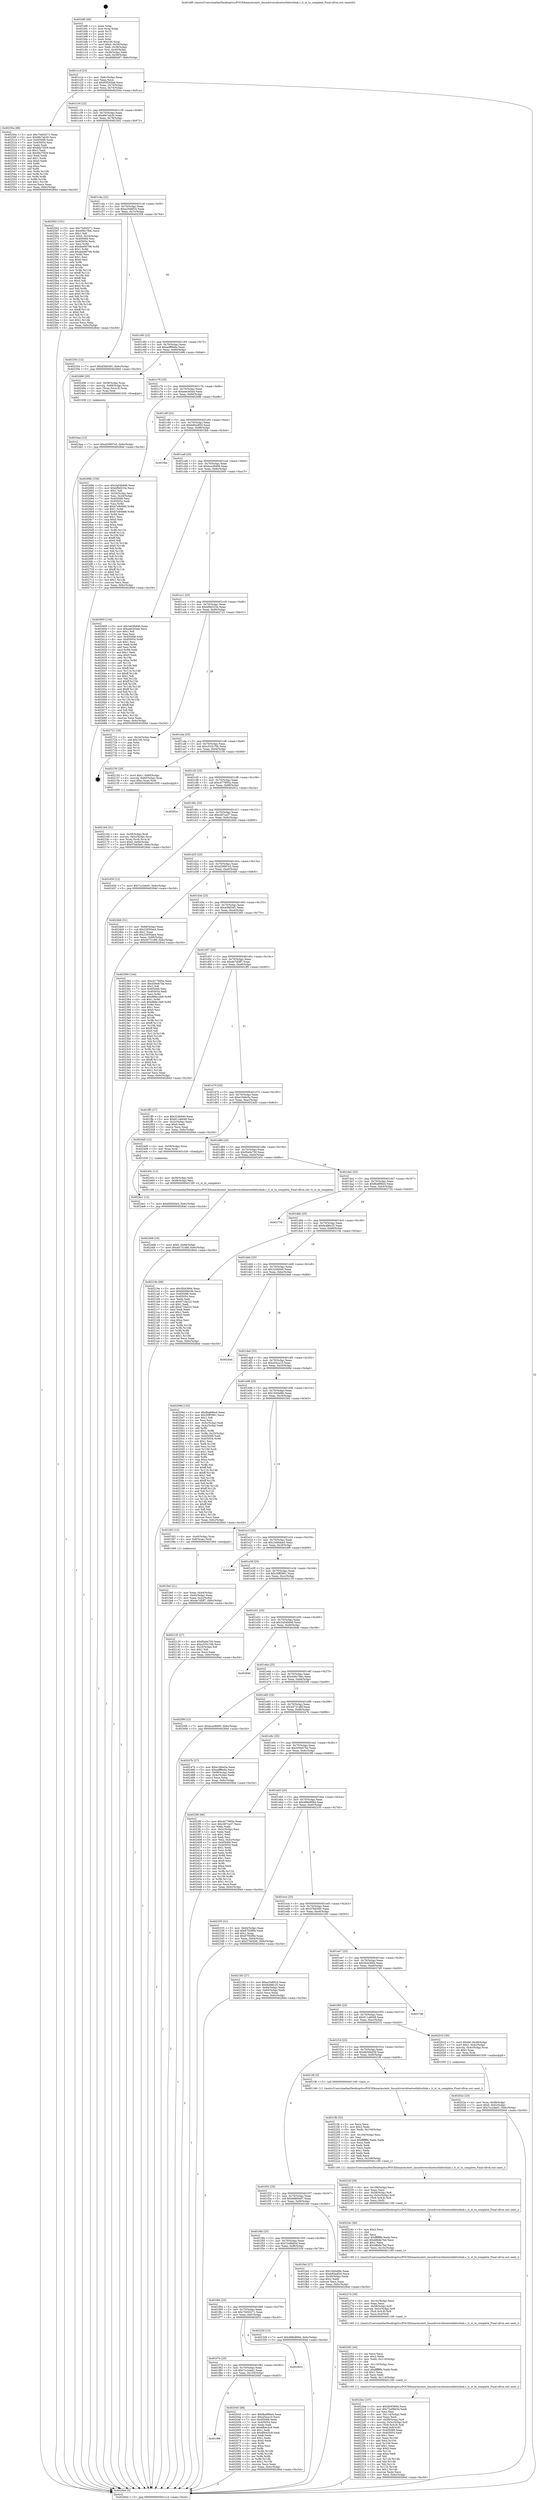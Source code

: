digraph "0x401bf0" {
  label = "0x401bf0 (/mnt/c/Users/mathe/Desktop/tcc/POCII/binaries/extr_linuxdriversbluetoothbtwilink.c_ti_st_tx_complete_Final-ollvm.out::main(0))"
  labelloc = "t"
  node[shape=record]

  Entry [label="",width=0.3,height=0.3,shape=circle,fillcolor=black,style=filled]
  "0x401c1d" [label="{
     0x401c1d [23]\l
     | [instrs]\l
     &nbsp;&nbsp;0x401c1d \<+3\>: mov -0x6c(%rbp),%eax\l
     &nbsp;&nbsp;0x401c20 \<+2\>: mov %eax,%ecx\l
     &nbsp;&nbsp;0x401c22 \<+6\>: sub $0x85f260a4,%ecx\l
     &nbsp;&nbsp;0x401c28 \<+3\>: mov %eax,-0x70(%rbp)\l
     &nbsp;&nbsp;0x401c2b \<+3\>: mov %ecx,-0x74(%rbp)\l
     &nbsp;&nbsp;0x401c2e \<+6\>: je 000000000040250a \<main+0x91a\>\l
  }"]
  "0x40250a" [label="{
     0x40250a [88]\l
     | [instrs]\l
     &nbsp;&nbsp;0x40250a \<+5\>: mov $0x75d50271,%eax\l
     &nbsp;&nbsp;0x40250f \<+5\>: mov $0x8fe7ab30,%ecx\l
     &nbsp;&nbsp;0x402514 \<+7\>: mov 0x405068,%edx\l
     &nbsp;&nbsp;0x40251b \<+7\>: mov 0x405054,%esi\l
     &nbsp;&nbsp;0x402522 \<+2\>: mov %edx,%edi\l
     &nbsp;&nbsp;0x402524 \<+6\>: add $0x6fa75f29,%edi\l
     &nbsp;&nbsp;0x40252a \<+3\>: sub $0x1,%edi\l
     &nbsp;&nbsp;0x40252d \<+6\>: sub $0x6fa75f29,%edi\l
     &nbsp;&nbsp;0x402533 \<+3\>: imul %edi,%edx\l
     &nbsp;&nbsp;0x402536 \<+3\>: and $0x1,%edx\l
     &nbsp;&nbsp;0x402539 \<+3\>: cmp $0x0,%edx\l
     &nbsp;&nbsp;0x40253c \<+4\>: sete %r8b\l
     &nbsp;&nbsp;0x402540 \<+3\>: cmp $0xa,%esi\l
     &nbsp;&nbsp;0x402543 \<+4\>: setl %r9b\l
     &nbsp;&nbsp;0x402547 \<+3\>: mov %r8b,%r10b\l
     &nbsp;&nbsp;0x40254a \<+3\>: and %r9b,%r10b\l
     &nbsp;&nbsp;0x40254d \<+3\>: xor %r9b,%r8b\l
     &nbsp;&nbsp;0x402550 \<+3\>: or %r8b,%r10b\l
     &nbsp;&nbsp;0x402553 \<+4\>: test $0x1,%r10b\l
     &nbsp;&nbsp;0x402557 \<+3\>: cmovne %ecx,%eax\l
     &nbsp;&nbsp;0x40255a \<+3\>: mov %eax,-0x6c(%rbp)\l
     &nbsp;&nbsp;0x40255d \<+5\>: jmp 000000000040284d \<main+0xc5d\>\l
  }"]
  "0x401c34" [label="{
     0x401c34 [22]\l
     | [instrs]\l
     &nbsp;&nbsp;0x401c34 \<+5\>: jmp 0000000000401c39 \<main+0x49\>\l
     &nbsp;&nbsp;0x401c39 \<+3\>: mov -0x70(%rbp),%eax\l
     &nbsp;&nbsp;0x401c3c \<+5\>: sub $0x8fe7ab30,%eax\l
     &nbsp;&nbsp;0x401c41 \<+3\>: mov %eax,-0x78(%rbp)\l
     &nbsp;&nbsp;0x401c44 \<+6\>: je 0000000000402562 \<main+0x972\>\l
  }"]
  Exit [label="",width=0.3,height=0.3,shape=circle,fillcolor=black,style=filled,peripheries=2]
  "0x402562" [label="{
     0x402562 [151]\l
     | [instrs]\l
     &nbsp;&nbsp;0x402562 \<+5\>: mov $0x75d50271,%eax\l
     &nbsp;&nbsp;0x402567 \<+5\>: mov $0x406c78dc,%ecx\l
     &nbsp;&nbsp;0x40256c \<+2\>: mov $0x1,%dl\l
     &nbsp;&nbsp;0x40256e \<+7\>: movl $0x0,-0x34(%rbp)\l
     &nbsp;&nbsp;0x402575 \<+7\>: mov 0x405068,%esi\l
     &nbsp;&nbsp;0x40257c \<+7\>: mov 0x405054,%edi\l
     &nbsp;&nbsp;0x402583 \<+3\>: mov %esi,%r8d\l
     &nbsp;&nbsp;0x402586 \<+7\>: sub $0xdeb00798,%r8d\l
     &nbsp;&nbsp;0x40258d \<+4\>: sub $0x1,%r8d\l
     &nbsp;&nbsp;0x402591 \<+7\>: add $0xdeb00798,%r8d\l
     &nbsp;&nbsp;0x402598 \<+4\>: imul %r8d,%esi\l
     &nbsp;&nbsp;0x40259c \<+3\>: and $0x1,%esi\l
     &nbsp;&nbsp;0x40259f \<+3\>: cmp $0x0,%esi\l
     &nbsp;&nbsp;0x4025a2 \<+4\>: sete %r9b\l
     &nbsp;&nbsp;0x4025a6 \<+3\>: cmp $0xa,%edi\l
     &nbsp;&nbsp;0x4025a9 \<+4\>: setl %r10b\l
     &nbsp;&nbsp;0x4025ad \<+3\>: mov %r9b,%r11b\l
     &nbsp;&nbsp;0x4025b0 \<+4\>: xor $0xff,%r11b\l
     &nbsp;&nbsp;0x4025b4 \<+3\>: mov %r10b,%bl\l
     &nbsp;&nbsp;0x4025b7 \<+3\>: xor $0xff,%bl\l
     &nbsp;&nbsp;0x4025ba \<+3\>: xor $0x0,%dl\l
     &nbsp;&nbsp;0x4025bd \<+3\>: mov %r11b,%r14b\l
     &nbsp;&nbsp;0x4025c0 \<+4\>: and $0x0,%r14b\l
     &nbsp;&nbsp;0x4025c4 \<+3\>: and %dl,%r9b\l
     &nbsp;&nbsp;0x4025c7 \<+3\>: mov %bl,%r15b\l
     &nbsp;&nbsp;0x4025ca \<+4\>: and $0x0,%r15b\l
     &nbsp;&nbsp;0x4025ce \<+3\>: and %dl,%r10b\l
     &nbsp;&nbsp;0x4025d1 \<+3\>: or %r9b,%r14b\l
     &nbsp;&nbsp;0x4025d4 \<+3\>: or %r10b,%r15b\l
     &nbsp;&nbsp;0x4025d7 \<+3\>: xor %r15b,%r14b\l
     &nbsp;&nbsp;0x4025da \<+3\>: or %bl,%r11b\l
     &nbsp;&nbsp;0x4025dd \<+4\>: xor $0xff,%r11b\l
     &nbsp;&nbsp;0x4025e1 \<+3\>: or $0x0,%dl\l
     &nbsp;&nbsp;0x4025e4 \<+3\>: and %dl,%r11b\l
     &nbsp;&nbsp;0x4025e7 \<+3\>: or %r11b,%r14b\l
     &nbsp;&nbsp;0x4025ea \<+4\>: test $0x1,%r14b\l
     &nbsp;&nbsp;0x4025ee \<+3\>: cmovne %ecx,%eax\l
     &nbsp;&nbsp;0x4025f1 \<+3\>: mov %eax,-0x6c(%rbp)\l
     &nbsp;&nbsp;0x4025f4 \<+5\>: jmp 000000000040284d \<main+0xc5d\>\l
  }"]
  "0x401c4a" [label="{
     0x401c4a [22]\l
     | [instrs]\l
     &nbsp;&nbsp;0x401c4a \<+5\>: jmp 0000000000401c4f \<main+0x5f\>\l
     &nbsp;&nbsp;0x401c4f \<+3\>: mov -0x70(%rbp),%eax\l
     &nbsp;&nbsp;0x401c52 \<+5\>: sub $0xa25d6f1b,%eax\l
     &nbsp;&nbsp;0x401c57 \<+3\>: mov %eax,-0x7c(%rbp)\l
     &nbsp;&nbsp;0x401c5a \<+6\>: je 0000000000402354 \<main+0x764\>\l
  }"]
  "0x4024e1" [label="{
     0x4024e1 [12]\l
     | [instrs]\l
     &nbsp;&nbsp;0x4024e1 \<+7\>: movl $0x85f260a4,-0x6c(%rbp)\l
     &nbsp;&nbsp;0x4024e8 \<+5\>: jmp 000000000040284d \<main+0xc5d\>\l
  }"]
  "0x402354" [label="{
     0x402354 [12]\l
     | [instrs]\l
     &nbsp;&nbsp;0x402354 \<+7\>: movl $0xd3fd54f1,-0x6c(%rbp)\l
     &nbsp;&nbsp;0x40235b \<+5\>: jmp 000000000040284d \<main+0xc5d\>\l
  }"]
  "0x401c60" [label="{
     0x401c60 [22]\l
     | [instrs]\l
     &nbsp;&nbsp;0x401c60 \<+5\>: jmp 0000000000401c65 \<main+0x75\>\l
     &nbsp;&nbsp;0x401c65 \<+3\>: mov -0x70(%rbp),%eax\l
     &nbsp;&nbsp;0x401c68 \<+5\>: sub $0xadff9e9a,%eax\l
     &nbsp;&nbsp;0x401c6d \<+3\>: mov %eax,-0x80(%rbp)\l
     &nbsp;&nbsp;0x401c70 \<+6\>: je 0000000000402496 \<main+0x8a6\>\l
  }"]
  "0x4024aa" [label="{
     0x4024aa [12]\l
     | [instrs]\l
     &nbsp;&nbsp;0x4024aa \<+7\>: movl $0xd29697e5,-0x6c(%rbp)\l
     &nbsp;&nbsp;0x4024b1 \<+5\>: jmp 000000000040284d \<main+0xc5d\>\l
  }"]
  "0x402496" [label="{
     0x402496 [20]\l
     | [instrs]\l
     &nbsp;&nbsp;0x402496 \<+4\>: mov -0x58(%rbp),%rax\l
     &nbsp;&nbsp;0x40249a \<+4\>: movslq -0x68(%rbp),%rcx\l
     &nbsp;&nbsp;0x40249e \<+4\>: mov (%rax,%rcx,8),%rax\l
     &nbsp;&nbsp;0x4024a2 \<+3\>: mov %rax,%rdi\l
     &nbsp;&nbsp;0x4024a5 \<+5\>: call 0000000000401030 \<free@plt\>\l
     | [calls]\l
     &nbsp;&nbsp;0x401030 \{1\} (unknown)\l
  }"]
  "0x401c76" [label="{
     0x401c76 [25]\l
     | [instrs]\l
     &nbsp;&nbsp;0x401c76 \<+5\>: jmp 0000000000401c7b \<main+0x8b\>\l
     &nbsp;&nbsp;0x401c7b \<+3\>: mov -0x70(%rbp),%eax\l
     &nbsp;&nbsp;0x401c7e \<+5\>: sub $0xaee3e5a4,%eax\l
     &nbsp;&nbsp;0x401c83 \<+6\>: mov %eax,-0x84(%rbp)\l
     &nbsp;&nbsp;0x401c89 \<+6\>: je 000000000040268b \<main+0xa9b\>\l
  }"]
  "0x402468" [label="{
     0x402468 [19]\l
     | [instrs]\l
     &nbsp;&nbsp;0x402468 \<+7\>: movl $0x0,-0x68(%rbp)\l
     &nbsp;&nbsp;0x40246f \<+7\>: movl $0x44731d6f,-0x6c(%rbp)\l
     &nbsp;&nbsp;0x402476 \<+5\>: jmp 000000000040284d \<main+0xc5d\>\l
  }"]
  "0x40268b" [label="{
     0x40268b [150]\l
     | [instrs]\l
     &nbsp;&nbsp;0x40268b \<+5\>: mov $0x3a04b846,%eax\l
     &nbsp;&nbsp;0x402690 \<+5\>: mov $0xbf9d333e,%ecx\l
     &nbsp;&nbsp;0x402695 \<+2\>: mov $0x1,%dl\l
     &nbsp;&nbsp;0x402697 \<+3\>: mov -0x34(%rbp),%esi\l
     &nbsp;&nbsp;0x40269a \<+3\>: mov %esi,-0x24(%rbp)\l
     &nbsp;&nbsp;0x40269d \<+7\>: mov 0x405068,%esi\l
     &nbsp;&nbsp;0x4026a4 \<+7\>: mov 0x405054,%edi\l
     &nbsp;&nbsp;0x4026ab \<+3\>: mov %esi,%r8d\l
     &nbsp;&nbsp;0x4026ae \<+7\>: add $0xb7e84b66,%r8d\l
     &nbsp;&nbsp;0x4026b5 \<+4\>: sub $0x1,%r8d\l
     &nbsp;&nbsp;0x4026b9 \<+7\>: sub $0xb7e84b66,%r8d\l
     &nbsp;&nbsp;0x4026c0 \<+4\>: imul %r8d,%esi\l
     &nbsp;&nbsp;0x4026c4 \<+3\>: and $0x1,%esi\l
     &nbsp;&nbsp;0x4026c7 \<+3\>: cmp $0x0,%esi\l
     &nbsp;&nbsp;0x4026ca \<+4\>: sete %r9b\l
     &nbsp;&nbsp;0x4026ce \<+3\>: cmp $0xa,%edi\l
     &nbsp;&nbsp;0x4026d1 \<+4\>: setl %r10b\l
     &nbsp;&nbsp;0x4026d5 \<+3\>: mov %r9b,%r11b\l
     &nbsp;&nbsp;0x4026d8 \<+4\>: xor $0xff,%r11b\l
     &nbsp;&nbsp;0x4026dc \<+3\>: mov %r10b,%bl\l
     &nbsp;&nbsp;0x4026df \<+3\>: xor $0xff,%bl\l
     &nbsp;&nbsp;0x4026e2 \<+3\>: xor $0x0,%dl\l
     &nbsp;&nbsp;0x4026e5 \<+3\>: mov %r11b,%r14b\l
     &nbsp;&nbsp;0x4026e8 \<+4\>: and $0x0,%r14b\l
     &nbsp;&nbsp;0x4026ec \<+3\>: and %dl,%r9b\l
     &nbsp;&nbsp;0x4026ef \<+3\>: mov %bl,%r15b\l
     &nbsp;&nbsp;0x4026f2 \<+4\>: and $0x0,%r15b\l
     &nbsp;&nbsp;0x4026f6 \<+3\>: and %dl,%r10b\l
     &nbsp;&nbsp;0x4026f9 \<+3\>: or %r9b,%r14b\l
     &nbsp;&nbsp;0x4026fc \<+3\>: or %r10b,%r15b\l
     &nbsp;&nbsp;0x4026ff \<+3\>: xor %r15b,%r14b\l
     &nbsp;&nbsp;0x402702 \<+3\>: or %bl,%r11b\l
     &nbsp;&nbsp;0x402705 \<+4\>: xor $0xff,%r11b\l
     &nbsp;&nbsp;0x402709 \<+3\>: or $0x0,%dl\l
     &nbsp;&nbsp;0x40270c \<+3\>: and %dl,%r11b\l
     &nbsp;&nbsp;0x40270f \<+3\>: or %r11b,%r14b\l
     &nbsp;&nbsp;0x402712 \<+4\>: test $0x1,%r14b\l
     &nbsp;&nbsp;0x402716 \<+3\>: cmovne %ecx,%eax\l
     &nbsp;&nbsp;0x402719 \<+3\>: mov %eax,-0x6c(%rbp)\l
     &nbsp;&nbsp;0x40271c \<+5\>: jmp 000000000040284d \<main+0xc5d\>\l
  }"]
  "0x401c8f" [label="{
     0x401c8f [25]\l
     | [instrs]\l
     &nbsp;&nbsp;0x401c8f \<+5\>: jmp 0000000000401c94 \<main+0xa4\>\l
     &nbsp;&nbsp;0x401c94 \<+3\>: mov -0x70(%rbp),%eax\l
     &nbsp;&nbsp;0x401c97 \<+5\>: sub $0xb85adf20,%eax\l
     &nbsp;&nbsp;0x401c9c \<+6\>: mov %eax,-0x88(%rbp)\l
     &nbsp;&nbsp;0x401ca2 \<+6\>: je 0000000000401fbb \<main+0x3cb\>\l
  }"]
  "0x4022be" [label="{
     0x4022be [107]\l
     | [instrs]\l
     &nbsp;&nbsp;0x4022be \<+5\>: mov $0x5fc63694,%ecx\l
     &nbsp;&nbsp;0x4022c3 \<+5\>: mov $0x72a98d3d,%edx\l
     &nbsp;&nbsp;0x4022c8 \<+2\>: xor %esi,%esi\l
     &nbsp;&nbsp;0x4022ca \<+6\>: mov -0x114(%rbp),%edi\l
     &nbsp;&nbsp;0x4022d0 \<+3\>: imul %eax,%edi\l
     &nbsp;&nbsp;0x4022d3 \<+4\>: mov -0x58(%rbp),%r8\l
     &nbsp;&nbsp;0x4022d7 \<+4\>: movslq -0x5c(%rbp),%r9\l
     &nbsp;&nbsp;0x4022db \<+4\>: mov (%r8,%r9,8),%r8\l
     &nbsp;&nbsp;0x4022df \<+4\>: mov %edi,0x8(%r8)\l
     &nbsp;&nbsp;0x4022e3 \<+7\>: mov 0x405068,%eax\l
     &nbsp;&nbsp;0x4022ea \<+7\>: mov 0x405054,%edi\l
     &nbsp;&nbsp;0x4022f1 \<+3\>: sub $0x1,%esi\l
     &nbsp;&nbsp;0x4022f4 \<+3\>: mov %eax,%r10d\l
     &nbsp;&nbsp;0x4022f7 \<+3\>: add %esi,%r10d\l
     &nbsp;&nbsp;0x4022fa \<+4\>: imul %r10d,%eax\l
     &nbsp;&nbsp;0x4022fe \<+3\>: and $0x1,%eax\l
     &nbsp;&nbsp;0x402301 \<+3\>: cmp $0x0,%eax\l
     &nbsp;&nbsp;0x402304 \<+4\>: sete %r11b\l
     &nbsp;&nbsp;0x402308 \<+3\>: cmp $0xa,%edi\l
     &nbsp;&nbsp;0x40230b \<+3\>: setl %bl\l
     &nbsp;&nbsp;0x40230e \<+3\>: mov %r11b,%r14b\l
     &nbsp;&nbsp;0x402311 \<+3\>: and %bl,%r14b\l
     &nbsp;&nbsp;0x402314 \<+3\>: xor %bl,%r11b\l
     &nbsp;&nbsp;0x402317 \<+3\>: or %r11b,%r14b\l
     &nbsp;&nbsp;0x40231a \<+4\>: test $0x1,%r14b\l
     &nbsp;&nbsp;0x40231e \<+3\>: cmovne %edx,%ecx\l
     &nbsp;&nbsp;0x402321 \<+3\>: mov %ecx,-0x6c(%rbp)\l
     &nbsp;&nbsp;0x402324 \<+5\>: jmp 000000000040284d \<main+0xc5d\>\l
  }"]
  "0x401fbb" [label="{
     0x401fbb\l
  }", style=dashed]
  "0x401ca8" [label="{
     0x401ca8 [25]\l
     | [instrs]\l
     &nbsp;&nbsp;0x401ca8 \<+5\>: jmp 0000000000401cad \<main+0xbd\>\l
     &nbsp;&nbsp;0x401cad \<+3\>: mov -0x70(%rbp),%eax\l
     &nbsp;&nbsp;0x401cb0 \<+5\>: sub $0xbca38d09,%eax\l
     &nbsp;&nbsp;0x401cb5 \<+6\>: mov %eax,-0x8c(%rbp)\l
     &nbsp;&nbsp;0x401cbb \<+6\>: je 0000000000402605 \<main+0xa15\>\l
  }"]
  "0x402292" [label="{
     0x402292 [44]\l
     | [instrs]\l
     &nbsp;&nbsp;0x402292 \<+2\>: xor %ecx,%ecx\l
     &nbsp;&nbsp;0x402294 \<+5\>: mov $0x2,%edx\l
     &nbsp;&nbsp;0x402299 \<+6\>: mov %edx,-0x110(%rbp)\l
     &nbsp;&nbsp;0x40229f \<+1\>: cltd\l
     &nbsp;&nbsp;0x4022a0 \<+6\>: mov -0x110(%rbp),%esi\l
     &nbsp;&nbsp;0x4022a6 \<+2\>: idiv %esi\l
     &nbsp;&nbsp;0x4022a8 \<+6\>: imul $0xfffffffe,%edx,%edx\l
     &nbsp;&nbsp;0x4022ae \<+3\>: sub $0x1,%ecx\l
     &nbsp;&nbsp;0x4022b1 \<+2\>: sub %ecx,%edx\l
     &nbsp;&nbsp;0x4022b3 \<+6\>: mov %edx,-0x114(%rbp)\l
     &nbsp;&nbsp;0x4022b9 \<+5\>: call 0000000000401160 \<next_i\>\l
     | [calls]\l
     &nbsp;&nbsp;0x401160 \{1\} (/mnt/c/Users/mathe/Desktop/tcc/POCII/binaries/extr_linuxdriversbluetoothbtwilink.c_ti_st_tx_complete_Final-ollvm.out::next_i)\l
  }"]
  "0x402605" [label="{
     0x402605 [134]\l
     | [instrs]\l
     &nbsp;&nbsp;0x402605 \<+5\>: mov $0x3a04b846,%eax\l
     &nbsp;&nbsp;0x40260a \<+5\>: mov $0xaee3e5a4,%ecx\l
     &nbsp;&nbsp;0x40260f \<+2\>: mov $0x1,%dl\l
     &nbsp;&nbsp;0x402611 \<+2\>: xor %esi,%esi\l
     &nbsp;&nbsp;0x402613 \<+7\>: mov 0x405068,%edi\l
     &nbsp;&nbsp;0x40261a \<+8\>: mov 0x405054,%r8d\l
     &nbsp;&nbsp;0x402622 \<+3\>: sub $0x1,%esi\l
     &nbsp;&nbsp;0x402625 \<+3\>: mov %edi,%r9d\l
     &nbsp;&nbsp;0x402628 \<+3\>: add %esi,%r9d\l
     &nbsp;&nbsp;0x40262b \<+4\>: imul %r9d,%edi\l
     &nbsp;&nbsp;0x40262f \<+3\>: and $0x1,%edi\l
     &nbsp;&nbsp;0x402632 \<+3\>: cmp $0x0,%edi\l
     &nbsp;&nbsp;0x402635 \<+4\>: sete %r10b\l
     &nbsp;&nbsp;0x402639 \<+4\>: cmp $0xa,%r8d\l
     &nbsp;&nbsp;0x40263d \<+4\>: setl %r11b\l
     &nbsp;&nbsp;0x402641 \<+3\>: mov %r10b,%bl\l
     &nbsp;&nbsp;0x402644 \<+3\>: xor $0xff,%bl\l
     &nbsp;&nbsp;0x402647 \<+3\>: mov %r11b,%r14b\l
     &nbsp;&nbsp;0x40264a \<+4\>: xor $0xff,%r14b\l
     &nbsp;&nbsp;0x40264e \<+3\>: xor $0x1,%dl\l
     &nbsp;&nbsp;0x402651 \<+3\>: mov %bl,%r15b\l
     &nbsp;&nbsp;0x402654 \<+4\>: and $0xff,%r15b\l
     &nbsp;&nbsp;0x402658 \<+3\>: and %dl,%r10b\l
     &nbsp;&nbsp;0x40265b \<+3\>: mov %r14b,%r12b\l
     &nbsp;&nbsp;0x40265e \<+4\>: and $0xff,%r12b\l
     &nbsp;&nbsp;0x402662 \<+3\>: and %dl,%r11b\l
     &nbsp;&nbsp;0x402665 \<+3\>: or %r10b,%r15b\l
     &nbsp;&nbsp;0x402668 \<+3\>: or %r11b,%r12b\l
     &nbsp;&nbsp;0x40266b \<+3\>: xor %r12b,%r15b\l
     &nbsp;&nbsp;0x40266e \<+3\>: or %r14b,%bl\l
     &nbsp;&nbsp;0x402671 \<+3\>: xor $0xff,%bl\l
     &nbsp;&nbsp;0x402674 \<+3\>: or $0x1,%dl\l
     &nbsp;&nbsp;0x402677 \<+2\>: and %dl,%bl\l
     &nbsp;&nbsp;0x402679 \<+3\>: or %bl,%r15b\l
     &nbsp;&nbsp;0x40267c \<+4\>: test $0x1,%r15b\l
     &nbsp;&nbsp;0x402680 \<+3\>: cmovne %ecx,%eax\l
     &nbsp;&nbsp;0x402683 \<+3\>: mov %eax,-0x6c(%rbp)\l
     &nbsp;&nbsp;0x402686 \<+5\>: jmp 000000000040284d \<main+0xc5d\>\l
  }"]
  "0x401cc1" [label="{
     0x401cc1 [25]\l
     | [instrs]\l
     &nbsp;&nbsp;0x401cc1 \<+5\>: jmp 0000000000401cc6 \<main+0xd6\>\l
     &nbsp;&nbsp;0x401cc6 \<+3\>: mov -0x70(%rbp),%eax\l
     &nbsp;&nbsp;0x401cc9 \<+5\>: sub $0xbf9d333e,%eax\l
     &nbsp;&nbsp;0x401cce \<+6\>: mov %eax,-0x90(%rbp)\l
     &nbsp;&nbsp;0x401cd4 \<+6\>: je 0000000000402721 \<main+0xb31\>\l
  }"]
  "0x402274" [label="{
     0x402274 [30]\l
     | [instrs]\l
     &nbsp;&nbsp;0x402274 \<+6\>: mov -0x10c(%rbp),%ecx\l
     &nbsp;&nbsp;0x40227a \<+3\>: imul %eax,%ecx\l
     &nbsp;&nbsp;0x40227d \<+4\>: mov -0x58(%rbp),%r8\l
     &nbsp;&nbsp;0x402281 \<+4\>: movslq -0x5c(%rbp),%r9\l
     &nbsp;&nbsp;0x402285 \<+4\>: mov (%r8,%r9,8),%r8\l
     &nbsp;&nbsp;0x402289 \<+4\>: mov %ecx,0x4(%r8)\l
     &nbsp;&nbsp;0x40228d \<+5\>: call 0000000000401160 \<next_i\>\l
     | [calls]\l
     &nbsp;&nbsp;0x401160 \{1\} (/mnt/c/Users/mathe/Desktop/tcc/POCII/binaries/extr_linuxdriversbluetoothbtwilink.c_ti_st_tx_complete_Final-ollvm.out::next_i)\l
  }"]
  "0x402721" [label="{
     0x402721 [19]\l
     | [instrs]\l
     &nbsp;&nbsp;0x402721 \<+3\>: mov -0x24(%rbp),%eax\l
     &nbsp;&nbsp;0x402724 \<+7\>: add $0x100,%rsp\l
     &nbsp;&nbsp;0x40272b \<+1\>: pop %rbx\l
     &nbsp;&nbsp;0x40272c \<+2\>: pop %r12\l
     &nbsp;&nbsp;0x40272e \<+2\>: pop %r14\l
     &nbsp;&nbsp;0x402730 \<+2\>: pop %r15\l
     &nbsp;&nbsp;0x402732 \<+1\>: pop %rbp\l
     &nbsp;&nbsp;0x402733 \<+1\>: ret\l
  }"]
  "0x401cda" [label="{
     0x401cda [25]\l
     | [instrs]\l
     &nbsp;&nbsp;0x401cda \<+5\>: jmp 0000000000401cdf \<main+0xef\>\l
     &nbsp;&nbsp;0x401cdf \<+3\>: mov -0x70(%rbp),%eax\l
     &nbsp;&nbsp;0x401ce2 \<+5\>: sub $0xc533c70b,%eax\l
     &nbsp;&nbsp;0x401ce7 \<+6\>: mov %eax,-0x94(%rbp)\l
     &nbsp;&nbsp;0x401ced \<+6\>: je 0000000000402150 \<main+0x560\>\l
  }"]
  "0x40224c" [label="{
     0x40224c [40]\l
     | [instrs]\l
     &nbsp;&nbsp;0x40224c \<+5\>: mov $0x2,%ecx\l
     &nbsp;&nbsp;0x402251 \<+1\>: cltd\l
     &nbsp;&nbsp;0x402252 \<+2\>: idiv %ecx\l
     &nbsp;&nbsp;0x402254 \<+6\>: imul $0xfffffffe,%edx,%ecx\l
     &nbsp;&nbsp;0x40225a \<+6\>: add $0x48b9e7bd,%ecx\l
     &nbsp;&nbsp;0x402260 \<+3\>: add $0x1,%ecx\l
     &nbsp;&nbsp;0x402263 \<+6\>: sub $0x48b9e7bd,%ecx\l
     &nbsp;&nbsp;0x402269 \<+6\>: mov %ecx,-0x10c(%rbp)\l
     &nbsp;&nbsp;0x40226f \<+5\>: call 0000000000401160 \<next_i\>\l
     | [calls]\l
     &nbsp;&nbsp;0x401160 \{1\} (/mnt/c/Users/mathe/Desktop/tcc/POCII/binaries/extr_linuxdriversbluetoothbtwilink.c_ti_st_tx_complete_Final-ollvm.out::next_i)\l
  }"]
  "0x402150" [label="{
     0x402150 [20]\l
     | [instrs]\l
     &nbsp;&nbsp;0x402150 \<+7\>: movl $0x1,-0x60(%rbp)\l
     &nbsp;&nbsp;0x402157 \<+4\>: movslq -0x60(%rbp),%rax\l
     &nbsp;&nbsp;0x40215b \<+4\>: imul $0xc,%rax,%rdi\l
     &nbsp;&nbsp;0x40215f \<+5\>: call 0000000000401050 \<malloc@plt\>\l
     | [calls]\l
     &nbsp;&nbsp;0x401050 \{1\} (unknown)\l
  }"]
  "0x401cf3" [label="{
     0x401cf3 [25]\l
     | [instrs]\l
     &nbsp;&nbsp;0x401cf3 \<+5\>: jmp 0000000000401cf8 \<main+0x108\>\l
     &nbsp;&nbsp;0x401cf8 \<+3\>: mov -0x70(%rbp),%eax\l
     &nbsp;&nbsp;0x401cfb \<+5\>: sub $0xcb77895a,%eax\l
     &nbsp;&nbsp;0x401d00 \<+6\>: mov %eax,-0x98(%rbp)\l
     &nbsp;&nbsp;0x401d06 \<+6\>: je 000000000040281a \<main+0xc2a\>\l
  }"]
  "0x40222f" [label="{
     0x40222f [29]\l
     | [instrs]\l
     &nbsp;&nbsp;0x40222f \<+6\>: mov -0x108(%rbp),%ecx\l
     &nbsp;&nbsp;0x402235 \<+3\>: imul %eax,%ecx\l
     &nbsp;&nbsp;0x402238 \<+4\>: mov -0x58(%rbp),%r8\l
     &nbsp;&nbsp;0x40223c \<+4\>: movslq -0x5c(%rbp),%r9\l
     &nbsp;&nbsp;0x402240 \<+4\>: mov (%r8,%r9,8),%r8\l
     &nbsp;&nbsp;0x402244 \<+3\>: mov %ecx,(%r8)\l
     &nbsp;&nbsp;0x402247 \<+5\>: call 0000000000401160 \<next_i\>\l
     | [calls]\l
     &nbsp;&nbsp;0x401160 \{1\} (/mnt/c/Users/mathe/Desktop/tcc/POCII/binaries/extr_linuxdriversbluetoothbtwilink.c_ti_st_tx_complete_Final-ollvm.out::next_i)\l
  }"]
  "0x40281a" [label="{
     0x40281a\l
  }", style=dashed]
  "0x401d0c" [label="{
     0x401d0c [25]\l
     | [instrs]\l
     &nbsp;&nbsp;0x401d0c \<+5\>: jmp 0000000000401d11 \<main+0x121\>\l
     &nbsp;&nbsp;0x401d11 \<+3\>: mov -0x70(%rbp),%eax\l
     &nbsp;&nbsp;0x401d14 \<+5\>: sub $0xcfd7ca37,%eax\l
     &nbsp;&nbsp;0x401d19 \<+6\>: mov %eax,-0x9c(%rbp)\l
     &nbsp;&nbsp;0x401d1f \<+6\>: je 0000000000402450 \<main+0x860\>\l
  }"]
  "0x4021fb" [label="{
     0x4021fb [52]\l
     | [instrs]\l
     &nbsp;&nbsp;0x4021fb \<+2\>: xor %ecx,%ecx\l
     &nbsp;&nbsp;0x4021fd \<+5\>: mov $0x2,%edx\l
     &nbsp;&nbsp;0x402202 \<+6\>: mov %edx,-0x104(%rbp)\l
     &nbsp;&nbsp;0x402208 \<+1\>: cltd\l
     &nbsp;&nbsp;0x402209 \<+6\>: mov -0x104(%rbp),%esi\l
     &nbsp;&nbsp;0x40220f \<+2\>: idiv %esi\l
     &nbsp;&nbsp;0x402211 \<+6\>: imul $0xfffffffe,%edx,%edx\l
     &nbsp;&nbsp;0x402217 \<+2\>: mov %ecx,%edi\l
     &nbsp;&nbsp;0x402219 \<+2\>: sub %edx,%edi\l
     &nbsp;&nbsp;0x40221b \<+2\>: mov %ecx,%edx\l
     &nbsp;&nbsp;0x40221d \<+3\>: sub $0x1,%edx\l
     &nbsp;&nbsp;0x402220 \<+2\>: add %edx,%edi\l
     &nbsp;&nbsp;0x402222 \<+2\>: sub %edi,%ecx\l
     &nbsp;&nbsp;0x402224 \<+6\>: mov %ecx,-0x108(%rbp)\l
     &nbsp;&nbsp;0x40222a \<+5\>: call 0000000000401160 \<next_i\>\l
     | [calls]\l
     &nbsp;&nbsp;0x401160 \{1\} (/mnt/c/Users/mathe/Desktop/tcc/POCII/binaries/extr_linuxdriversbluetoothbtwilink.c_ti_st_tx_complete_Final-ollvm.out::next_i)\l
  }"]
  "0x402450" [label="{
     0x402450 [12]\l
     | [instrs]\l
     &nbsp;&nbsp;0x402450 \<+7\>: movl $0x7cc2ded1,-0x6c(%rbp)\l
     &nbsp;&nbsp;0x402457 \<+5\>: jmp 000000000040284d \<main+0xc5d\>\l
  }"]
  "0x401d25" [label="{
     0x401d25 [25]\l
     | [instrs]\l
     &nbsp;&nbsp;0x401d25 \<+5\>: jmp 0000000000401d2a \<main+0x13a\>\l
     &nbsp;&nbsp;0x401d2a \<+3\>: mov -0x70(%rbp),%eax\l
     &nbsp;&nbsp;0x401d2d \<+5\>: sub $0xd29697e5,%eax\l
     &nbsp;&nbsp;0x401d32 \<+6\>: mov %eax,-0xa0(%rbp)\l
     &nbsp;&nbsp;0x401d38 \<+6\>: je 00000000004024b6 \<main+0x8c6\>\l
  }"]
  "0x402164" [label="{
     0x402164 [31]\l
     | [instrs]\l
     &nbsp;&nbsp;0x402164 \<+4\>: mov -0x58(%rbp),%rdi\l
     &nbsp;&nbsp;0x402168 \<+4\>: movslq -0x5c(%rbp),%rcx\l
     &nbsp;&nbsp;0x40216c \<+4\>: mov %rax,(%rdi,%rcx,8)\l
     &nbsp;&nbsp;0x402170 \<+7\>: movl $0x0,-0x64(%rbp)\l
     &nbsp;&nbsp;0x402177 \<+7\>: movl $0x57bb5bfc,-0x6c(%rbp)\l
     &nbsp;&nbsp;0x40217e \<+5\>: jmp 000000000040284d \<main+0xc5d\>\l
  }"]
  "0x4024b6" [label="{
     0x4024b6 [31]\l
     | [instrs]\l
     &nbsp;&nbsp;0x4024b6 \<+3\>: mov -0x68(%rbp),%eax\l
     &nbsp;&nbsp;0x4024b9 \<+5\>: sub $0x22650ae4,%eax\l
     &nbsp;&nbsp;0x4024be \<+3\>: add $0x1,%eax\l
     &nbsp;&nbsp;0x4024c1 \<+5\>: add $0x22650ae4,%eax\l
     &nbsp;&nbsp;0x4024c6 \<+3\>: mov %eax,-0x68(%rbp)\l
     &nbsp;&nbsp;0x4024c9 \<+7\>: movl $0x44731d6f,-0x6c(%rbp)\l
     &nbsp;&nbsp;0x4024d0 \<+5\>: jmp 000000000040284d \<main+0xc5d\>\l
  }"]
  "0x401d3e" [label="{
     0x401d3e [25]\l
     | [instrs]\l
     &nbsp;&nbsp;0x401d3e \<+5\>: jmp 0000000000401d43 \<main+0x153\>\l
     &nbsp;&nbsp;0x401d43 \<+3\>: mov -0x70(%rbp),%eax\l
     &nbsp;&nbsp;0x401d46 \<+5\>: sub $0xd3fd54f1,%eax\l
     &nbsp;&nbsp;0x401d4b \<+6\>: mov %eax,-0xa4(%rbp)\l
     &nbsp;&nbsp;0x401d51 \<+6\>: je 0000000000402360 \<main+0x770\>\l
  }"]
  "0x401f96" [label="{
     0x401f96\l
  }", style=dashed]
  "0x402360" [label="{
     0x402360 [144]\l
     | [instrs]\l
     &nbsp;&nbsp;0x402360 \<+5\>: mov $0xcb77895a,%eax\l
     &nbsp;&nbsp;0x402365 \<+5\>: mov $0x456e67be,%ecx\l
     &nbsp;&nbsp;0x40236a \<+2\>: mov $0x1,%dl\l
     &nbsp;&nbsp;0x40236c \<+7\>: mov 0x405068,%esi\l
     &nbsp;&nbsp;0x402373 \<+7\>: mov 0x405054,%edi\l
     &nbsp;&nbsp;0x40237a \<+3\>: mov %esi,%r8d\l
     &nbsp;&nbsp;0x40237d \<+7\>: add $0xd88e1de9,%r8d\l
     &nbsp;&nbsp;0x402384 \<+4\>: sub $0x1,%r8d\l
     &nbsp;&nbsp;0x402388 \<+7\>: sub $0xd88e1de9,%r8d\l
     &nbsp;&nbsp;0x40238f \<+4\>: imul %r8d,%esi\l
     &nbsp;&nbsp;0x402393 \<+3\>: and $0x1,%esi\l
     &nbsp;&nbsp;0x402396 \<+3\>: cmp $0x0,%esi\l
     &nbsp;&nbsp;0x402399 \<+4\>: sete %r9b\l
     &nbsp;&nbsp;0x40239d \<+3\>: cmp $0xa,%edi\l
     &nbsp;&nbsp;0x4023a0 \<+4\>: setl %r10b\l
     &nbsp;&nbsp;0x4023a4 \<+3\>: mov %r9b,%r11b\l
     &nbsp;&nbsp;0x4023a7 \<+4\>: xor $0xff,%r11b\l
     &nbsp;&nbsp;0x4023ab \<+3\>: mov %r10b,%bl\l
     &nbsp;&nbsp;0x4023ae \<+3\>: xor $0xff,%bl\l
     &nbsp;&nbsp;0x4023b1 \<+3\>: xor $0x0,%dl\l
     &nbsp;&nbsp;0x4023b4 \<+3\>: mov %r11b,%r14b\l
     &nbsp;&nbsp;0x4023b7 \<+4\>: and $0x0,%r14b\l
     &nbsp;&nbsp;0x4023bb \<+3\>: and %dl,%r9b\l
     &nbsp;&nbsp;0x4023be \<+3\>: mov %bl,%r15b\l
     &nbsp;&nbsp;0x4023c1 \<+4\>: and $0x0,%r15b\l
     &nbsp;&nbsp;0x4023c5 \<+3\>: and %dl,%r10b\l
     &nbsp;&nbsp;0x4023c8 \<+3\>: or %r9b,%r14b\l
     &nbsp;&nbsp;0x4023cb \<+3\>: or %r10b,%r15b\l
     &nbsp;&nbsp;0x4023ce \<+3\>: xor %r15b,%r14b\l
     &nbsp;&nbsp;0x4023d1 \<+3\>: or %bl,%r11b\l
     &nbsp;&nbsp;0x4023d4 \<+4\>: xor $0xff,%r11b\l
     &nbsp;&nbsp;0x4023d8 \<+3\>: or $0x0,%dl\l
     &nbsp;&nbsp;0x4023db \<+3\>: and %dl,%r11b\l
     &nbsp;&nbsp;0x4023de \<+3\>: or %r11b,%r14b\l
     &nbsp;&nbsp;0x4023e1 \<+4\>: test $0x1,%r14b\l
     &nbsp;&nbsp;0x4023e5 \<+3\>: cmovne %ecx,%eax\l
     &nbsp;&nbsp;0x4023e8 \<+3\>: mov %eax,-0x6c(%rbp)\l
     &nbsp;&nbsp;0x4023eb \<+5\>: jmp 000000000040284d \<main+0xc5d\>\l
  }"]
  "0x401d57" [label="{
     0x401d57 [25]\l
     | [instrs]\l
     &nbsp;&nbsp;0x401d57 \<+5\>: jmp 0000000000401d5c \<main+0x16c\>\l
     &nbsp;&nbsp;0x401d5c \<+3\>: mov -0x70(%rbp),%eax\l
     &nbsp;&nbsp;0x401d5f \<+5\>: sub $0xde7d5ff7,%eax\l
     &nbsp;&nbsp;0x401d64 \<+6\>: mov %eax,-0xa8(%rbp)\l
     &nbsp;&nbsp;0x401d6a \<+6\>: je 0000000000401ff5 \<main+0x405\>\l
  }"]
  "0x402045" [label="{
     0x402045 [88]\l
     | [instrs]\l
     &nbsp;&nbsp;0x402045 \<+5\>: mov $0xfba886e4,%eax\l
     &nbsp;&nbsp;0x40204a \<+5\>: mov $0xa54ca10,%ecx\l
     &nbsp;&nbsp;0x40204f \<+7\>: mov 0x405068,%edx\l
     &nbsp;&nbsp;0x402056 \<+7\>: mov 0x405054,%esi\l
     &nbsp;&nbsp;0x40205d \<+2\>: mov %edx,%edi\l
     &nbsp;&nbsp;0x40205f \<+6\>: add $0x6fb4c5c9,%edi\l
     &nbsp;&nbsp;0x402065 \<+3\>: sub $0x1,%edi\l
     &nbsp;&nbsp;0x402068 \<+6\>: sub $0x6fb4c5c9,%edi\l
     &nbsp;&nbsp;0x40206e \<+3\>: imul %edi,%edx\l
     &nbsp;&nbsp;0x402071 \<+3\>: and $0x1,%edx\l
     &nbsp;&nbsp;0x402074 \<+3\>: cmp $0x0,%edx\l
     &nbsp;&nbsp;0x402077 \<+4\>: sete %r8b\l
     &nbsp;&nbsp;0x40207b \<+3\>: cmp $0xa,%esi\l
     &nbsp;&nbsp;0x40207e \<+4\>: setl %r9b\l
     &nbsp;&nbsp;0x402082 \<+3\>: mov %r8b,%r10b\l
     &nbsp;&nbsp;0x402085 \<+3\>: and %r9b,%r10b\l
     &nbsp;&nbsp;0x402088 \<+3\>: xor %r9b,%r8b\l
     &nbsp;&nbsp;0x40208b \<+3\>: or %r8b,%r10b\l
     &nbsp;&nbsp;0x40208e \<+4\>: test $0x1,%r10b\l
     &nbsp;&nbsp;0x402092 \<+3\>: cmovne %ecx,%eax\l
     &nbsp;&nbsp;0x402095 \<+3\>: mov %eax,-0x6c(%rbp)\l
     &nbsp;&nbsp;0x402098 \<+5\>: jmp 000000000040284d \<main+0xc5d\>\l
  }"]
  "0x401ff5" [label="{
     0x401ff5 [27]\l
     | [instrs]\l
     &nbsp;&nbsp;0x401ff5 \<+5\>: mov $0x324b940,%eax\l
     &nbsp;&nbsp;0x401ffa \<+5\>: mov $0x611a6048,%ecx\l
     &nbsp;&nbsp;0x401fff \<+3\>: mov -0x2c(%rbp),%edx\l
     &nbsp;&nbsp;0x402002 \<+3\>: cmp $0x0,%edx\l
     &nbsp;&nbsp;0x402005 \<+3\>: cmove %ecx,%eax\l
     &nbsp;&nbsp;0x402008 \<+3\>: mov %eax,-0x6c(%rbp)\l
     &nbsp;&nbsp;0x40200b \<+5\>: jmp 000000000040284d \<main+0xc5d\>\l
  }"]
  "0x401d70" [label="{
     0x401d70 [25]\l
     | [instrs]\l
     &nbsp;&nbsp;0x401d70 \<+5\>: jmp 0000000000401d75 \<main+0x185\>\l
     &nbsp;&nbsp;0x401d75 \<+3\>: mov -0x70(%rbp),%eax\l
     &nbsp;&nbsp;0x401d78 \<+5\>: sub $0xe1fe6e5a,%eax\l
     &nbsp;&nbsp;0x401d7d \<+6\>: mov %eax,-0xac(%rbp)\l
     &nbsp;&nbsp;0x401d83 \<+6\>: je 00000000004024d5 \<main+0x8e5\>\l
  }"]
  "0x401f7d" [label="{
     0x401f7d [25]\l
     | [instrs]\l
     &nbsp;&nbsp;0x401f7d \<+5\>: jmp 0000000000401f82 \<main+0x392\>\l
     &nbsp;&nbsp;0x401f82 \<+3\>: mov -0x70(%rbp),%eax\l
     &nbsp;&nbsp;0x401f85 \<+5\>: sub $0x7cc2ded1,%eax\l
     &nbsp;&nbsp;0x401f8a \<+6\>: mov %eax,-0x100(%rbp)\l
     &nbsp;&nbsp;0x401f90 \<+6\>: je 0000000000402045 \<main+0x455\>\l
  }"]
  "0x4024d5" [label="{
     0x4024d5 [12]\l
     | [instrs]\l
     &nbsp;&nbsp;0x4024d5 \<+4\>: mov -0x58(%rbp),%rax\l
     &nbsp;&nbsp;0x4024d9 \<+3\>: mov %rax,%rdi\l
     &nbsp;&nbsp;0x4024dc \<+5\>: call 0000000000401030 \<free@plt\>\l
     | [calls]\l
     &nbsp;&nbsp;0x401030 \{1\} (unknown)\l
  }"]
  "0x401d89" [label="{
     0x401d89 [25]\l
     | [instrs]\l
     &nbsp;&nbsp;0x401d89 \<+5\>: jmp 0000000000401d8e \<main+0x19e\>\l
     &nbsp;&nbsp;0x401d8e \<+3\>: mov -0x70(%rbp),%eax\l
     &nbsp;&nbsp;0x401d91 \<+5\>: sub $0xf5a0e750,%eax\l
     &nbsp;&nbsp;0x401d96 \<+6\>: mov %eax,-0xb0(%rbp)\l
     &nbsp;&nbsp;0x401d9c \<+6\>: je 000000000040245c \<main+0x86c\>\l
  }"]
  "0x402833" [label="{
     0x402833\l
  }", style=dashed]
  "0x40245c" [label="{
     0x40245c [12]\l
     | [instrs]\l
     &nbsp;&nbsp;0x40245c \<+4\>: mov -0x58(%rbp),%rdi\l
     &nbsp;&nbsp;0x402460 \<+3\>: mov -0x48(%rbp),%esi\l
     &nbsp;&nbsp;0x402463 \<+5\>: call 00000000004013f0 \<ti_st_tx_complete\>\l
     | [calls]\l
     &nbsp;&nbsp;0x4013f0 \{1\} (/mnt/c/Users/mathe/Desktop/tcc/POCII/binaries/extr_linuxdriversbluetoothbtwilink.c_ti_st_tx_complete_Final-ollvm.out::ti_st_tx_complete)\l
  }"]
  "0x401da2" [label="{
     0x401da2 [25]\l
     | [instrs]\l
     &nbsp;&nbsp;0x401da2 \<+5\>: jmp 0000000000401da7 \<main+0x1b7\>\l
     &nbsp;&nbsp;0x401da7 \<+3\>: mov -0x70(%rbp),%eax\l
     &nbsp;&nbsp;0x401daa \<+5\>: sub $0xfba886e4,%eax\l
     &nbsp;&nbsp;0x401daf \<+6\>: mov %eax,-0xb4(%rbp)\l
     &nbsp;&nbsp;0x401db5 \<+6\>: je 0000000000402734 \<main+0xb44\>\l
  }"]
  "0x401f64" [label="{
     0x401f64 [25]\l
     | [instrs]\l
     &nbsp;&nbsp;0x401f64 \<+5\>: jmp 0000000000401f69 \<main+0x379\>\l
     &nbsp;&nbsp;0x401f69 \<+3\>: mov -0x70(%rbp),%eax\l
     &nbsp;&nbsp;0x401f6c \<+5\>: sub $0x75d50271,%eax\l
     &nbsp;&nbsp;0x401f71 \<+6\>: mov %eax,-0xfc(%rbp)\l
     &nbsp;&nbsp;0x401f77 \<+6\>: je 0000000000402833 \<main+0xc43\>\l
  }"]
  "0x402734" [label="{
     0x402734\l
  }", style=dashed]
  "0x401dbb" [label="{
     0x401dbb [25]\l
     | [instrs]\l
     &nbsp;&nbsp;0x401dbb \<+5\>: jmp 0000000000401dc0 \<main+0x1d0\>\l
     &nbsp;&nbsp;0x401dc0 \<+3\>: mov -0x70(%rbp),%eax\l
     &nbsp;&nbsp;0x401dc3 \<+5\>: sub $0xfe486c25,%eax\l
     &nbsp;&nbsp;0x401dc8 \<+6\>: mov %eax,-0xb8(%rbp)\l
     &nbsp;&nbsp;0x401dce \<+6\>: je 000000000040219e \<main+0x5ae\>\l
  }"]
  "0x402329" [label="{
     0x402329 [12]\l
     | [instrs]\l
     &nbsp;&nbsp;0x402329 \<+7\>: movl $0x488e868d,-0x6c(%rbp)\l
     &nbsp;&nbsp;0x402330 \<+5\>: jmp 000000000040284d \<main+0xc5d\>\l
  }"]
  "0x40219e" [label="{
     0x40219e [88]\l
     | [instrs]\l
     &nbsp;&nbsp;0x40219e \<+5\>: mov $0x5fc63694,%eax\l
     &nbsp;&nbsp;0x4021a3 \<+5\>: mov $0x6656b03b,%ecx\l
     &nbsp;&nbsp;0x4021a8 \<+7\>: mov 0x405068,%edx\l
     &nbsp;&nbsp;0x4021af \<+7\>: mov 0x405054,%esi\l
     &nbsp;&nbsp;0x4021b6 \<+2\>: mov %edx,%edi\l
     &nbsp;&nbsp;0x4021b8 \<+6\>: sub $0x471fa222,%edi\l
     &nbsp;&nbsp;0x4021be \<+3\>: sub $0x1,%edi\l
     &nbsp;&nbsp;0x4021c1 \<+6\>: add $0x471fa222,%edi\l
     &nbsp;&nbsp;0x4021c7 \<+3\>: imul %edi,%edx\l
     &nbsp;&nbsp;0x4021ca \<+3\>: and $0x1,%edx\l
     &nbsp;&nbsp;0x4021cd \<+3\>: cmp $0x0,%edx\l
     &nbsp;&nbsp;0x4021d0 \<+4\>: sete %r8b\l
     &nbsp;&nbsp;0x4021d4 \<+3\>: cmp $0xa,%esi\l
     &nbsp;&nbsp;0x4021d7 \<+4\>: setl %r9b\l
     &nbsp;&nbsp;0x4021db \<+3\>: mov %r8b,%r10b\l
     &nbsp;&nbsp;0x4021de \<+3\>: and %r9b,%r10b\l
     &nbsp;&nbsp;0x4021e1 \<+3\>: xor %r9b,%r8b\l
     &nbsp;&nbsp;0x4021e4 \<+3\>: or %r8b,%r10b\l
     &nbsp;&nbsp;0x4021e7 \<+4\>: test $0x1,%r10b\l
     &nbsp;&nbsp;0x4021eb \<+3\>: cmovne %ecx,%eax\l
     &nbsp;&nbsp;0x4021ee \<+3\>: mov %eax,-0x6c(%rbp)\l
     &nbsp;&nbsp;0x4021f1 \<+5\>: jmp 000000000040284d \<main+0xc5d\>\l
  }"]
  "0x401dd4" [label="{
     0x401dd4 [25]\l
     | [instrs]\l
     &nbsp;&nbsp;0x401dd4 \<+5\>: jmp 0000000000401dd9 \<main+0x1e9\>\l
     &nbsp;&nbsp;0x401dd9 \<+3\>: mov -0x70(%rbp),%eax\l
     &nbsp;&nbsp;0x401ddc \<+5\>: sub $0x324b940,%eax\l
     &nbsp;&nbsp;0x401de1 \<+6\>: mov %eax,-0xbc(%rbp)\l
     &nbsp;&nbsp;0x401de7 \<+6\>: je 00000000004024ed \<main+0x8fd\>\l
  }"]
  "0x40202e" [label="{
     0x40202e [23]\l
     | [instrs]\l
     &nbsp;&nbsp;0x40202e \<+4\>: mov %rax,-0x58(%rbp)\l
     &nbsp;&nbsp;0x402032 \<+7\>: movl $0x0,-0x5c(%rbp)\l
     &nbsp;&nbsp;0x402039 \<+7\>: movl $0x7cc2ded1,-0x6c(%rbp)\l
     &nbsp;&nbsp;0x402040 \<+5\>: jmp 000000000040284d \<main+0xc5d\>\l
  }"]
  "0x4024ed" [label="{
     0x4024ed\l
  }", style=dashed]
  "0x401ded" [label="{
     0x401ded [25]\l
     | [instrs]\l
     &nbsp;&nbsp;0x401ded \<+5\>: jmp 0000000000401df2 \<main+0x202\>\l
     &nbsp;&nbsp;0x401df2 \<+3\>: mov -0x70(%rbp),%eax\l
     &nbsp;&nbsp;0x401df5 \<+5\>: sub $0xa54ca10,%eax\l
     &nbsp;&nbsp;0x401dfa \<+6\>: mov %eax,-0xc0(%rbp)\l
     &nbsp;&nbsp;0x401e00 \<+6\>: je 000000000040209d \<main+0x4ad\>\l
  }"]
  "0x401fe0" [label="{
     0x401fe0 [21]\l
     | [instrs]\l
     &nbsp;&nbsp;0x401fe0 \<+3\>: mov %eax,-0x44(%rbp)\l
     &nbsp;&nbsp;0x401fe3 \<+3\>: mov -0x44(%rbp),%eax\l
     &nbsp;&nbsp;0x401fe6 \<+3\>: mov %eax,-0x2c(%rbp)\l
     &nbsp;&nbsp;0x401fe9 \<+7\>: movl $0xde7d5ff7,-0x6c(%rbp)\l
     &nbsp;&nbsp;0x401ff0 \<+5\>: jmp 000000000040284d \<main+0xc5d\>\l
  }"]
  "0x40209d" [label="{
     0x40209d [152]\l
     | [instrs]\l
     &nbsp;&nbsp;0x40209d \<+5\>: mov $0xfba886e4,%eax\l
     &nbsp;&nbsp;0x4020a2 \<+5\>: mov $0x30ff3961,%ecx\l
     &nbsp;&nbsp;0x4020a7 \<+2\>: mov $0x1,%dl\l
     &nbsp;&nbsp;0x4020a9 \<+2\>: xor %esi,%esi\l
     &nbsp;&nbsp;0x4020ab \<+3\>: mov -0x5c(%rbp),%edi\l
     &nbsp;&nbsp;0x4020ae \<+3\>: cmp -0x4c(%rbp),%edi\l
     &nbsp;&nbsp;0x4020b1 \<+4\>: setl %r8b\l
     &nbsp;&nbsp;0x4020b5 \<+4\>: and $0x1,%r8b\l
     &nbsp;&nbsp;0x4020b9 \<+4\>: mov %r8b,-0x25(%rbp)\l
     &nbsp;&nbsp;0x4020bd \<+7\>: mov 0x405068,%edi\l
     &nbsp;&nbsp;0x4020c4 \<+8\>: mov 0x405054,%r9d\l
     &nbsp;&nbsp;0x4020cc \<+3\>: sub $0x1,%esi\l
     &nbsp;&nbsp;0x4020cf \<+3\>: mov %edi,%r10d\l
     &nbsp;&nbsp;0x4020d2 \<+3\>: add %esi,%r10d\l
     &nbsp;&nbsp;0x4020d5 \<+4\>: imul %r10d,%edi\l
     &nbsp;&nbsp;0x4020d9 \<+3\>: and $0x1,%edi\l
     &nbsp;&nbsp;0x4020dc \<+3\>: cmp $0x0,%edi\l
     &nbsp;&nbsp;0x4020df \<+4\>: sete %r8b\l
     &nbsp;&nbsp;0x4020e3 \<+4\>: cmp $0xa,%r9d\l
     &nbsp;&nbsp;0x4020e7 \<+4\>: setl %r11b\l
     &nbsp;&nbsp;0x4020eb \<+3\>: mov %r8b,%bl\l
     &nbsp;&nbsp;0x4020ee \<+3\>: xor $0xff,%bl\l
     &nbsp;&nbsp;0x4020f1 \<+3\>: mov %r11b,%r14b\l
     &nbsp;&nbsp;0x4020f4 \<+4\>: xor $0xff,%r14b\l
     &nbsp;&nbsp;0x4020f8 \<+3\>: xor $0x1,%dl\l
     &nbsp;&nbsp;0x4020fb \<+3\>: mov %bl,%r15b\l
     &nbsp;&nbsp;0x4020fe \<+4\>: and $0xff,%r15b\l
     &nbsp;&nbsp;0x402102 \<+3\>: and %dl,%r8b\l
     &nbsp;&nbsp;0x402105 \<+3\>: mov %r14b,%r12b\l
     &nbsp;&nbsp;0x402108 \<+4\>: and $0xff,%r12b\l
     &nbsp;&nbsp;0x40210c \<+3\>: and %dl,%r11b\l
     &nbsp;&nbsp;0x40210f \<+3\>: or %r8b,%r15b\l
     &nbsp;&nbsp;0x402112 \<+3\>: or %r11b,%r12b\l
     &nbsp;&nbsp;0x402115 \<+3\>: xor %r12b,%r15b\l
     &nbsp;&nbsp;0x402118 \<+3\>: or %r14b,%bl\l
     &nbsp;&nbsp;0x40211b \<+3\>: xor $0xff,%bl\l
     &nbsp;&nbsp;0x40211e \<+3\>: or $0x1,%dl\l
     &nbsp;&nbsp;0x402121 \<+2\>: and %dl,%bl\l
     &nbsp;&nbsp;0x402123 \<+3\>: or %bl,%r15b\l
     &nbsp;&nbsp;0x402126 \<+4\>: test $0x1,%r15b\l
     &nbsp;&nbsp;0x40212a \<+3\>: cmovne %ecx,%eax\l
     &nbsp;&nbsp;0x40212d \<+3\>: mov %eax,-0x6c(%rbp)\l
     &nbsp;&nbsp;0x402130 \<+5\>: jmp 000000000040284d \<main+0xc5d\>\l
  }"]
  "0x401e06" [label="{
     0x401e06 [25]\l
     | [instrs]\l
     &nbsp;&nbsp;0x401e06 \<+5\>: jmp 0000000000401e0b \<main+0x21b\>\l
     &nbsp;&nbsp;0x401e0b \<+3\>: mov -0x70(%rbp),%eax\l
     &nbsp;&nbsp;0x401e0e \<+5\>: sub $0x1640ef8e,%eax\l
     &nbsp;&nbsp;0x401e13 \<+6\>: mov %eax,-0xc4(%rbp)\l
     &nbsp;&nbsp;0x401e19 \<+6\>: je 0000000000401fd3 \<main+0x3e3\>\l
  }"]
  "0x401bf0" [label="{
     0x401bf0 [45]\l
     | [instrs]\l
     &nbsp;&nbsp;0x401bf0 \<+1\>: push %rbp\l
     &nbsp;&nbsp;0x401bf1 \<+3\>: mov %rsp,%rbp\l
     &nbsp;&nbsp;0x401bf4 \<+2\>: push %r15\l
     &nbsp;&nbsp;0x401bf6 \<+2\>: push %r14\l
     &nbsp;&nbsp;0x401bf8 \<+2\>: push %r12\l
     &nbsp;&nbsp;0x401bfa \<+1\>: push %rbx\l
     &nbsp;&nbsp;0x401bfb \<+7\>: sub $0x100,%rsp\l
     &nbsp;&nbsp;0x401c02 \<+7\>: movl $0x0,-0x34(%rbp)\l
     &nbsp;&nbsp;0x401c09 \<+3\>: mov %edi,-0x38(%rbp)\l
     &nbsp;&nbsp;0x401c0c \<+4\>: mov %rsi,-0x40(%rbp)\l
     &nbsp;&nbsp;0x401c10 \<+3\>: mov -0x38(%rbp),%edi\l
     &nbsp;&nbsp;0x401c13 \<+3\>: mov %edi,-0x30(%rbp)\l
     &nbsp;&nbsp;0x401c16 \<+7\>: movl $0x6fd60e97,-0x6c(%rbp)\l
  }"]
  "0x401fd3" [label="{
     0x401fd3 [13]\l
     | [instrs]\l
     &nbsp;&nbsp;0x401fd3 \<+4\>: mov -0x40(%rbp),%rax\l
     &nbsp;&nbsp;0x401fd7 \<+4\>: mov 0x8(%rax),%rdi\l
     &nbsp;&nbsp;0x401fdb \<+5\>: call 0000000000401060 \<atoi@plt\>\l
     | [calls]\l
     &nbsp;&nbsp;0x401060 \{1\} (unknown)\l
  }"]
  "0x401e1f" [label="{
     0x401e1f [25]\l
     | [instrs]\l
     &nbsp;&nbsp;0x401e1f \<+5\>: jmp 0000000000401e24 \<main+0x234\>\l
     &nbsp;&nbsp;0x401e24 \<+3\>: mov -0x70(%rbp),%eax\l
     &nbsp;&nbsp;0x401e27 \<+5\>: sub $0x1b66abe5,%eax\l
     &nbsp;&nbsp;0x401e2c \<+6\>: mov %eax,-0xc8(%rbp)\l
     &nbsp;&nbsp;0x401e32 \<+6\>: je 00000000004024f9 \<main+0x909\>\l
  }"]
  "0x40284d" [label="{
     0x40284d [5]\l
     | [instrs]\l
     &nbsp;&nbsp;0x40284d \<+5\>: jmp 0000000000401c1d \<main+0x2d\>\l
  }"]
  "0x4024f9" [label="{
     0x4024f9\l
  }", style=dashed]
  "0x401e38" [label="{
     0x401e38 [25]\l
     | [instrs]\l
     &nbsp;&nbsp;0x401e38 \<+5\>: jmp 0000000000401e3d \<main+0x24d\>\l
     &nbsp;&nbsp;0x401e3d \<+3\>: mov -0x70(%rbp),%eax\l
     &nbsp;&nbsp;0x401e40 \<+5\>: sub $0x30ff3961,%eax\l
     &nbsp;&nbsp;0x401e45 \<+6\>: mov %eax,-0xcc(%rbp)\l
     &nbsp;&nbsp;0x401e4b \<+6\>: je 0000000000402135 \<main+0x545\>\l
  }"]
  "0x401f4b" [label="{
     0x401f4b [25]\l
     | [instrs]\l
     &nbsp;&nbsp;0x401f4b \<+5\>: jmp 0000000000401f50 \<main+0x360\>\l
     &nbsp;&nbsp;0x401f50 \<+3\>: mov -0x70(%rbp),%eax\l
     &nbsp;&nbsp;0x401f53 \<+5\>: sub $0x72a98d3d,%eax\l
     &nbsp;&nbsp;0x401f58 \<+6\>: mov %eax,-0xf8(%rbp)\l
     &nbsp;&nbsp;0x401f5e \<+6\>: je 0000000000402329 \<main+0x739\>\l
  }"]
  "0x402135" [label="{
     0x402135 [27]\l
     | [instrs]\l
     &nbsp;&nbsp;0x402135 \<+5\>: mov $0xf5a0e750,%eax\l
     &nbsp;&nbsp;0x40213a \<+5\>: mov $0xc533c70b,%ecx\l
     &nbsp;&nbsp;0x40213f \<+3\>: mov -0x25(%rbp),%dl\l
     &nbsp;&nbsp;0x402142 \<+3\>: test $0x1,%dl\l
     &nbsp;&nbsp;0x402145 \<+3\>: cmovne %ecx,%eax\l
     &nbsp;&nbsp;0x402148 \<+3\>: mov %eax,-0x6c(%rbp)\l
     &nbsp;&nbsp;0x40214b \<+5\>: jmp 000000000040284d \<main+0xc5d\>\l
  }"]
  "0x401e51" [label="{
     0x401e51 [25]\l
     | [instrs]\l
     &nbsp;&nbsp;0x401e51 \<+5\>: jmp 0000000000401e56 \<main+0x266\>\l
     &nbsp;&nbsp;0x401e56 \<+3\>: mov -0x70(%rbp),%eax\l
     &nbsp;&nbsp;0x401e59 \<+5\>: sub $0x3a04b846,%eax\l
     &nbsp;&nbsp;0x401e5e \<+6\>: mov %eax,-0xd0(%rbp)\l
     &nbsp;&nbsp;0x401e64 \<+6\>: je 0000000000402846 \<main+0xc56\>\l
  }"]
  "0x401fa0" [label="{
     0x401fa0 [27]\l
     | [instrs]\l
     &nbsp;&nbsp;0x401fa0 \<+5\>: mov $0x1640ef8e,%eax\l
     &nbsp;&nbsp;0x401fa5 \<+5\>: mov $0xb85adf20,%ecx\l
     &nbsp;&nbsp;0x401faa \<+3\>: mov -0x30(%rbp),%edx\l
     &nbsp;&nbsp;0x401fad \<+3\>: cmp $0x2,%edx\l
     &nbsp;&nbsp;0x401fb0 \<+3\>: cmovne %ecx,%eax\l
     &nbsp;&nbsp;0x401fb3 \<+3\>: mov %eax,-0x6c(%rbp)\l
     &nbsp;&nbsp;0x401fb6 \<+5\>: jmp 000000000040284d \<main+0xc5d\>\l
  }"]
  "0x402846" [label="{
     0x402846\l
  }", style=dashed]
  "0x401e6a" [label="{
     0x401e6a [25]\l
     | [instrs]\l
     &nbsp;&nbsp;0x401e6a \<+5\>: jmp 0000000000401e6f \<main+0x27f\>\l
     &nbsp;&nbsp;0x401e6f \<+3\>: mov -0x70(%rbp),%eax\l
     &nbsp;&nbsp;0x401e72 \<+5\>: sub $0x406c78dc,%eax\l
     &nbsp;&nbsp;0x401e77 \<+6\>: mov %eax,-0xd4(%rbp)\l
     &nbsp;&nbsp;0x401e7d \<+6\>: je 00000000004025f9 \<main+0xa09\>\l
  }"]
  "0x401f32" [label="{
     0x401f32 [25]\l
     | [instrs]\l
     &nbsp;&nbsp;0x401f32 \<+5\>: jmp 0000000000401f37 \<main+0x347\>\l
     &nbsp;&nbsp;0x401f37 \<+3\>: mov -0x70(%rbp),%eax\l
     &nbsp;&nbsp;0x401f3a \<+5\>: sub $0x6fd60e97,%eax\l
     &nbsp;&nbsp;0x401f3f \<+6\>: mov %eax,-0xf4(%rbp)\l
     &nbsp;&nbsp;0x401f45 \<+6\>: je 0000000000401fa0 \<main+0x3b0\>\l
  }"]
  "0x4025f9" [label="{
     0x4025f9 [12]\l
     | [instrs]\l
     &nbsp;&nbsp;0x4025f9 \<+7\>: movl $0xbca38d09,-0x6c(%rbp)\l
     &nbsp;&nbsp;0x402600 \<+5\>: jmp 000000000040284d \<main+0xc5d\>\l
  }"]
  "0x401e83" [label="{
     0x401e83 [25]\l
     | [instrs]\l
     &nbsp;&nbsp;0x401e83 \<+5\>: jmp 0000000000401e88 \<main+0x298\>\l
     &nbsp;&nbsp;0x401e88 \<+3\>: mov -0x70(%rbp),%eax\l
     &nbsp;&nbsp;0x401e8b \<+5\>: sub $0x44731d6f,%eax\l
     &nbsp;&nbsp;0x401e90 \<+6\>: mov %eax,-0xd8(%rbp)\l
     &nbsp;&nbsp;0x401e96 \<+6\>: je 000000000040247b \<main+0x88b\>\l
  }"]
  "0x4021f6" [label="{
     0x4021f6 [5]\l
     | [instrs]\l
     &nbsp;&nbsp;0x4021f6 \<+5\>: call 0000000000401160 \<next_i\>\l
     | [calls]\l
     &nbsp;&nbsp;0x401160 \{1\} (/mnt/c/Users/mathe/Desktop/tcc/POCII/binaries/extr_linuxdriversbluetoothbtwilink.c_ti_st_tx_complete_Final-ollvm.out::next_i)\l
  }"]
  "0x40247b" [label="{
     0x40247b [27]\l
     | [instrs]\l
     &nbsp;&nbsp;0x40247b \<+5\>: mov $0xe1fe6e5a,%eax\l
     &nbsp;&nbsp;0x402480 \<+5\>: mov $0xadff9e9a,%ecx\l
     &nbsp;&nbsp;0x402485 \<+3\>: mov -0x68(%rbp),%edx\l
     &nbsp;&nbsp;0x402488 \<+3\>: cmp -0x4c(%rbp),%edx\l
     &nbsp;&nbsp;0x40248b \<+3\>: cmovl %ecx,%eax\l
     &nbsp;&nbsp;0x40248e \<+3\>: mov %eax,-0x6c(%rbp)\l
     &nbsp;&nbsp;0x402491 \<+5\>: jmp 000000000040284d \<main+0xc5d\>\l
  }"]
  "0x401e9c" [label="{
     0x401e9c [25]\l
     | [instrs]\l
     &nbsp;&nbsp;0x401e9c \<+5\>: jmp 0000000000401ea1 \<main+0x2b1\>\l
     &nbsp;&nbsp;0x401ea1 \<+3\>: mov -0x70(%rbp),%eax\l
     &nbsp;&nbsp;0x401ea4 \<+5\>: sub $0x456e67be,%eax\l
     &nbsp;&nbsp;0x401ea9 \<+6\>: mov %eax,-0xdc(%rbp)\l
     &nbsp;&nbsp;0x401eaf \<+6\>: je 00000000004023f0 \<main+0x800\>\l
  }"]
  "0x401f19" [label="{
     0x401f19 [25]\l
     | [instrs]\l
     &nbsp;&nbsp;0x401f19 \<+5\>: jmp 0000000000401f1e \<main+0x32e\>\l
     &nbsp;&nbsp;0x401f1e \<+3\>: mov -0x70(%rbp),%eax\l
     &nbsp;&nbsp;0x401f21 \<+5\>: sub $0x6656b03b,%eax\l
     &nbsp;&nbsp;0x401f26 \<+6\>: mov %eax,-0xf0(%rbp)\l
     &nbsp;&nbsp;0x401f2c \<+6\>: je 00000000004021f6 \<main+0x606\>\l
  }"]
  "0x4023f0" [label="{
     0x4023f0 [96]\l
     | [instrs]\l
     &nbsp;&nbsp;0x4023f0 \<+5\>: mov $0xcb77895a,%eax\l
     &nbsp;&nbsp;0x4023f5 \<+5\>: mov $0xcfd7ca37,%ecx\l
     &nbsp;&nbsp;0x4023fa \<+2\>: xor %edx,%edx\l
     &nbsp;&nbsp;0x4023fc \<+3\>: mov -0x5c(%rbp),%esi\l
     &nbsp;&nbsp;0x4023ff \<+2\>: mov %edx,%edi\l
     &nbsp;&nbsp;0x402401 \<+3\>: sub $0x1,%edi\l
     &nbsp;&nbsp;0x402404 \<+2\>: sub %edi,%esi\l
     &nbsp;&nbsp;0x402406 \<+3\>: mov %esi,-0x5c(%rbp)\l
     &nbsp;&nbsp;0x402409 \<+7\>: mov 0x405068,%esi\l
     &nbsp;&nbsp;0x402410 \<+7\>: mov 0x405054,%edi\l
     &nbsp;&nbsp;0x402417 \<+3\>: sub $0x1,%edx\l
     &nbsp;&nbsp;0x40241a \<+3\>: mov %esi,%r8d\l
     &nbsp;&nbsp;0x40241d \<+3\>: add %edx,%r8d\l
     &nbsp;&nbsp;0x402420 \<+4\>: imul %r8d,%esi\l
     &nbsp;&nbsp;0x402424 \<+3\>: and $0x1,%esi\l
     &nbsp;&nbsp;0x402427 \<+3\>: cmp $0x0,%esi\l
     &nbsp;&nbsp;0x40242a \<+4\>: sete %r9b\l
     &nbsp;&nbsp;0x40242e \<+3\>: cmp $0xa,%edi\l
     &nbsp;&nbsp;0x402431 \<+4\>: setl %r10b\l
     &nbsp;&nbsp;0x402435 \<+3\>: mov %r9b,%r11b\l
     &nbsp;&nbsp;0x402438 \<+3\>: and %r10b,%r11b\l
     &nbsp;&nbsp;0x40243b \<+3\>: xor %r10b,%r9b\l
     &nbsp;&nbsp;0x40243e \<+3\>: or %r9b,%r11b\l
     &nbsp;&nbsp;0x402441 \<+4\>: test $0x1,%r11b\l
     &nbsp;&nbsp;0x402445 \<+3\>: cmovne %ecx,%eax\l
     &nbsp;&nbsp;0x402448 \<+3\>: mov %eax,-0x6c(%rbp)\l
     &nbsp;&nbsp;0x40244b \<+5\>: jmp 000000000040284d \<main+0xc5d\>\l
  }"]
  "0x401eb5" [label="{
     0x401eb5 [25]\l
     | [instrs]\l
     &nbsp;&nbsp;0x401eb5 \<+5\>: jmp 0000000000401eba \<main+0x2ca\>\l
     &nbsp;&nbsp;0x401eba \<+3\>: mov -0x70(%rbp),%eax\l
     &nbsp;&nbsp;0x401ebd \<+5\>: sub $0x488e868d,%eax\l
     &nbsp;&nbsp;0x401ec2 \<+6\>: mov %eax,-0xe0(%rbp)\l
     &nbsp;&nbsp;0x401ec8 \<+6\>: je 0000000000402335 \<main+0x745\>\l
  }"]
  "0x402010" [label="{
     0x402010 [30]\l
     | [instrs]\l
     &nbsp;&nbsp;0x402010 \<+7\>: movl $0x64,-0x48(%rbp)\l
     &nbsp;&nbsp;0x402017 \<+7\>: movl $0x1,-0x4c(%rbp)\l
     &nbsp;&nbsp;0x40201e \<+4\>: movslq -0x4c(%rbp),%rax\l
     &nbsp;&nbsp;0x402022 \<+4\>: shl $0x3,%rax\l
     &nbsp;&nbsp;0x402026 \<+3\>: mov %rax,%rdi\l
     &nbsp;&nbsp;0x402029 \<+5\>: call 0000000000401050 \<malloc@plt\>\l
     | [calls]\l
     &nbsp;&nbsp;0x401050 \{1\} (unknown)\l
  }"]
  "0x402335" [label="{
     0x402335 [31]\l
     | [instrs]\l
     &nbsp;&nbsp;0x402335 \<+3\>: mov -0x64(%rbp),%eax\l
     &nbsp;&nbsp;0x402338 \<+5\>: add $0x87f3df9e,%eax\l
     &nbsp;&nbsp;0x40233d \<+3\>: add $0x1,%eax\l
     &nbsp;&nbsp;0x402340 \<+5\>: sub $0x87f3df9e,%eax\l
     &nbsp;&nbsp;0x402345 \<+3\>: mov %eax,-0x64(%rbp)\l
     &nbsp;&nbsp;0x402348 \<+7\>: movl $0x57bb5bfc,-0x6c(%rbp)\l
     &nbsp;&nbsp;0x40234f \<+5\>: jmp 000000000040284d \<main+0xc5d\>\l
  }"]
  "0x401ece" [label="{
     0x401ece [25]\l
     | [instrs]\l
     &nbsp;&nbsp;0x401ece \<+5\>: jmp 0000000000401ed3 \<main+0x2e3\>\l
     &nbsp;&nbsp;0x401ed3 \<+3\>: mov -0x70(%rbp),%eax\l
     &nbsp;&nbsp;0x401ed6 \<+5\>: sub $0x57bb5bfc,%eax\l
     &nbsp;&nbsp;0x401edb \<+6\>: mov %eax,-0xe4(%rbp)\l
     &nbsp;&nbsp;0x401ee1 \<+6\>: je 0000000000402183 \<main+0x593\>\l
  }"]
  "0x401f00" [label="{
     0x401f00 [25]\l
     | [instrs]\l
     &nbsp;&nbsp;0x401f00 \<+5\>: jmp 0000000000401f05 \<main+0x315\>\l
     &nbsp;&nbsp;0x401f05 \<+3\>: mov -0x70(%rbp),%eax\l
     &nbsp;&nbsp;0x401f08 \<+5\>: sub $0x611a6048,%eax\l
     &nbsp;&nbsp;0x401f0d \<+6\>: mov %eax,-0xec(%rbp)\l
     &nbsp;&nbsp;0x401f13 \<+6\>: je 0000000000402010 \<main+0x420\>\l
  }"]
  "0x402183" [label="{
     0x402183 [27]\l
     | [instrs]\l
     &nbsp;&nbsp;0x402183 \<+5\>: mov $0xa25d6f1b,%eax\l
     &nbsp;&nbsp;0x402188 \<+5\>: mov $0xfe486c25,%ecx\l
     &nbsp;&nbsp;0x40218d \<+3\>: mov -0x64(%rbp),%edx\l
     &nbsp;&nbsp;0x402190 \<+3\>: cmp -0x60(%rbp),%edx\l
     &nbsp;&nbsp;0x402193 \<+3\>: cmovl %ecx,%eax\l
     &nbsp;&nbsp;0x402196 \<+3\>: mov %eax,-0x6c(%rbp)\l
     &nbsp;&nbsp;0x402199 \<+5\>: jmp 000000000040284d \<main+0xc5d\>\l
  }"]
  "0x401ee7" [label="{
     0x401ee7 [25]\l
     | [instrs]\l
     &nbsp;&nbsp;0x401ee7 \<+5\>: jmp 0000000000401eec \<main+0x2fc\>\l
     &nbsp;&nbsp;0x401eec \<+3\>: mov -0x70(%rbp),%eax\l
     &nbsp;&nbsp;0x401eef \<+5\>: sub $0x5fc63694,%eax\l
     &nbsp;&nbsp;0x401ef4 \<+6\>: mov %eax,-0xe8(%rbp)\l
     &nbsp;&nbsp;0x401efa \<+6\>: je 0000000000402740 \<main+0xb50\>\l
  }"]
  "0x402740" [label="{
     0x402740\l
  }", style=dashed]
  Entry -> "0x401bf0" [label=" 1"]
  "0x401c1d" -> "0x40250a" [label=" 1"]
  "0x401c1d" -> "0x401c34" [label=" 32"]
  "0x402721" -> Exit [label=" 1"]
  "0x401c34" -> "0x402562" [label=" 1"]
  "0x401c34" -> "0x401c4a" [label=" 31"]
  "0x40268b" -> "0x40284d" [label=" 1"]
  "0x401c4a" -> "0x402354" [label=" 1"]
  "0x401c4a" -> "0x401c60" [label=" 30"]
  "0x402605" -> "0x40284d" [label=" 1"]
  "0x401c60" -> "0x402496" [label=" 1"]
  "0x401c60" -> "0x401c76" [label=" 29"]
  "0x4025f9" -> "0x40284d" [label=" 1"]
  "0x401c76" -> "0x40268b" [label=" 1"]
  "0x401c76" -> "0x401c8f" [label=" 28"]
  "0x402562" -> "0x40284d" [label=" 1"]
  "0x401c8f" -> "0x401fbb" [label=" 0"]
  "0x401c8f" -> "0x401ca8" [label=" 28"]
  "0x40250a" -> "0x40284d" [label=" 1"]
  "0x401ca8" -> "0x402605" [label=" 1"]
  "0x401ca8" -> "0x401cc1" [label=" 27"]
  "0x4024e1" -> "0x40284d" [label=" 1"]
  "0x401cc1" -> "0x402721" [label=" 1"]
  "0x401cc1" -> "0x401cda" [label=" 26"]
  "0x4024d5" -> "0x4024e1" [label=" 1"]
  "0x401cda" -> "0x402150" [label=" 1"]
  "0x401cda" -> "0x401cf3" [label=" 25"]
  "0x4024b6" -> "0x40284d" [label=" 1"]
  "0x401cf3" -> "0x40281a" [label=" 0"]
  "0x401cf3" -> "0x401d0c" [label=" 25"]
  "0x4024aa" -> "0x40284d" [label=" 1"]
  "0x401d0c" -> "0x402450" [label=" 1"]
  "0x401d0c" -> "0x401d25" [label=" 24"]
  "0x402496" -> "0x4024aa" [label=" 1"]
  "0x401d25" -> "0x4024b6" [label=" 1"]
  "0x401d25" -> "0x401d3e" [label=" 23"]
  "0x40247b" -> "0x40284d" [label=" 2"]
  "0x401d3e" -> "0x402360" [label=" 1"]
  "0x401d3e" -> "0x401d57" [label=" 22"]
  "0x402468" -> "0x40284d" [label=" 1"]
  "0x401d57" -> "0x401ff5" [label=" 1"]
  "0x401d57" -> "0x401d70" [label=" 21"]
  "0x40245c" -> "0x402468" [label=" 1"]
  "0x401d70" -> "0x4024d5" [label=" 1"]
  "0x401d70" -> "0x401d89" [label=" 20"]
  "0x4023f0" -> "0x40284d" [label=" 1"]
  "0x401d89" -> "0x40245c" [label=" 1"]
  "0x401d89" -> "0x401da2" [label=" 19"]
  "0x402360" -> "0x40284d" [label=" 1"]
  "0x401da2" -> "0x402734" [label=" 0"]
  "0x401da2" -> "0x401dbb" [label=" 19"]
  "0x402335" -> "0x40284d" [label=" 1"]
  "0x401dbb" -> "0x40219e" [label=" 1"]
  "0x401dbb" -> "0x401dd4" [label=" 18"]
  "0x402329" -> "0x40284d" [label=" 1"]
  "0x401dd4" -> "0x4024ed" [label=" 0"]
  "0x401dd4" -> "0x401ded" [label=" 18"]
  "0x402292" -> "0x4022be" [label=" 1"]
  "0x401ded" -> "0x40209d" [label=" 2"]
  "0x401ded" -> "0x401e06" [label=" 16"]
  "0x402274" -> "0x402292" [label=" 1"]
  "0x401e06" -> "0x401fd3" [label=" 1"]
  "0x401e06" -> "0x401e1f" [label=" 15"]
  "0x40224c" -> "0x402274" [label=" 1"]
  "0x401e1f" -> "0x4024f9" [label=" 0"]
  "0x401e1f" -> "0x401e38" [label=" 15"]
  "0x40222f" -> "0x40224c" [label=" 1"]
  "0x401e38" -> "0x402135" [label=" 2"]
  "0x401e38" -> "0x401e51" [label=" 13"]
  "0x4021fb" -> "0x40222f" [label=" 1"]
  "0x401e51" -> "0x402846" [label=" 0"]
  "0x401e51" -> "0x401e6a" [label=" 13"]
  "0x4021f6" -> "0x4021fb" [label=" 1"]
  "0x401e6a" -> "0x4025f9" [label=" 1"]
  "0x401e6a" -> "0x401e83" [label=" 12"]
  "0x402183" -> "0x40284d" [label=" 2"]
  "0x401e83" -> "0x40247b" [label=" 2"]
  "0x401e83" -> "0x401e9c" [label=" 10"]
  "0x402164" -> "0x40284d" [label=" 1"]
  "0x401e9c" -> "0x4023f0" [label=" 1"]
  "0x401e9c" -> "0x401eb5" [label=" 9"]
  "0x402135" -> "0x40284d" [label=" 2"]
  "0x401eb5" -> "0x402335" [label=" 1"]
  "0x401eb5" -> "0x401ece" [label=" 8"]
  "0x40209d" -> "0x40284d" [label=" 2"]
  "0x401ece" -> "0x402183" [label=" 2"]
  "0x401ece" -> "0x401ee7" [label=" 6"]
  "0x401f7d" -> "0x401f96" [label=" 0"]
  "0x401ee7" -> "0x402740" [label=" 0"]
  "0x401ee7" -> "0x401f00" [label=" 6"]
  "0x402045" -> "0x40284d" [label=" 2"]
  "0x401f00" -> "0x402010" [label=" 1"]
  "0x401f00" -> "0x401f19" [label=" 5"]
  "0x402150" -> "0x402164" [label=" 1"]
  "0x401f19" -> "0x4021f6" [label=" 1"]
  "0x401f19" -> "0x401f32" [label=" 4"]
  "0x40219e" -> "0x40284d" [label=" 1"]
  "0x401f32" -> "0x401fa0" [label=" 1"]
  "0x401f32" -> "0x401f4b" [label=" 3"]
  "0x401fa0" -> "0x40284d" [label=" 1"]
  "0x401bf0" -> "0x401c1d" [label=" 1"]
  "0x40284d" -> "0x401c1d" [label=" 32"]
  "0x401fd3" -> "0x401fe0" [label=" 1"]
  "0x401fe0" -> "0x40284d" [label=" 1"]
  "0x401ff5" -> "0x40284d" [label=" 1"]
  "0x402010" -> "0x40202e" [label=" 1"]
  "0x40202e" -> "0x40284d" [label=" 1"]
  "0x4022be" -> "0x40284d" [label=" 1"]
  "0x401f4b" -> "0x402329" [label=" 1"]
  "0x401f4b" -> "0x401f64" [label=" 2"]
  "0x402354" -> "0x40284d" [label=" 1"]
  "0x401f64" -> "0x402833" [label=" 0"]
  "0x401f64" -> "0x401f7d" [label=" 2"]
  "0x402450" -> "0x40284d" [label=" 1"]
  "0x401f7d" -> "0x402045" [label=" 2"]
}
